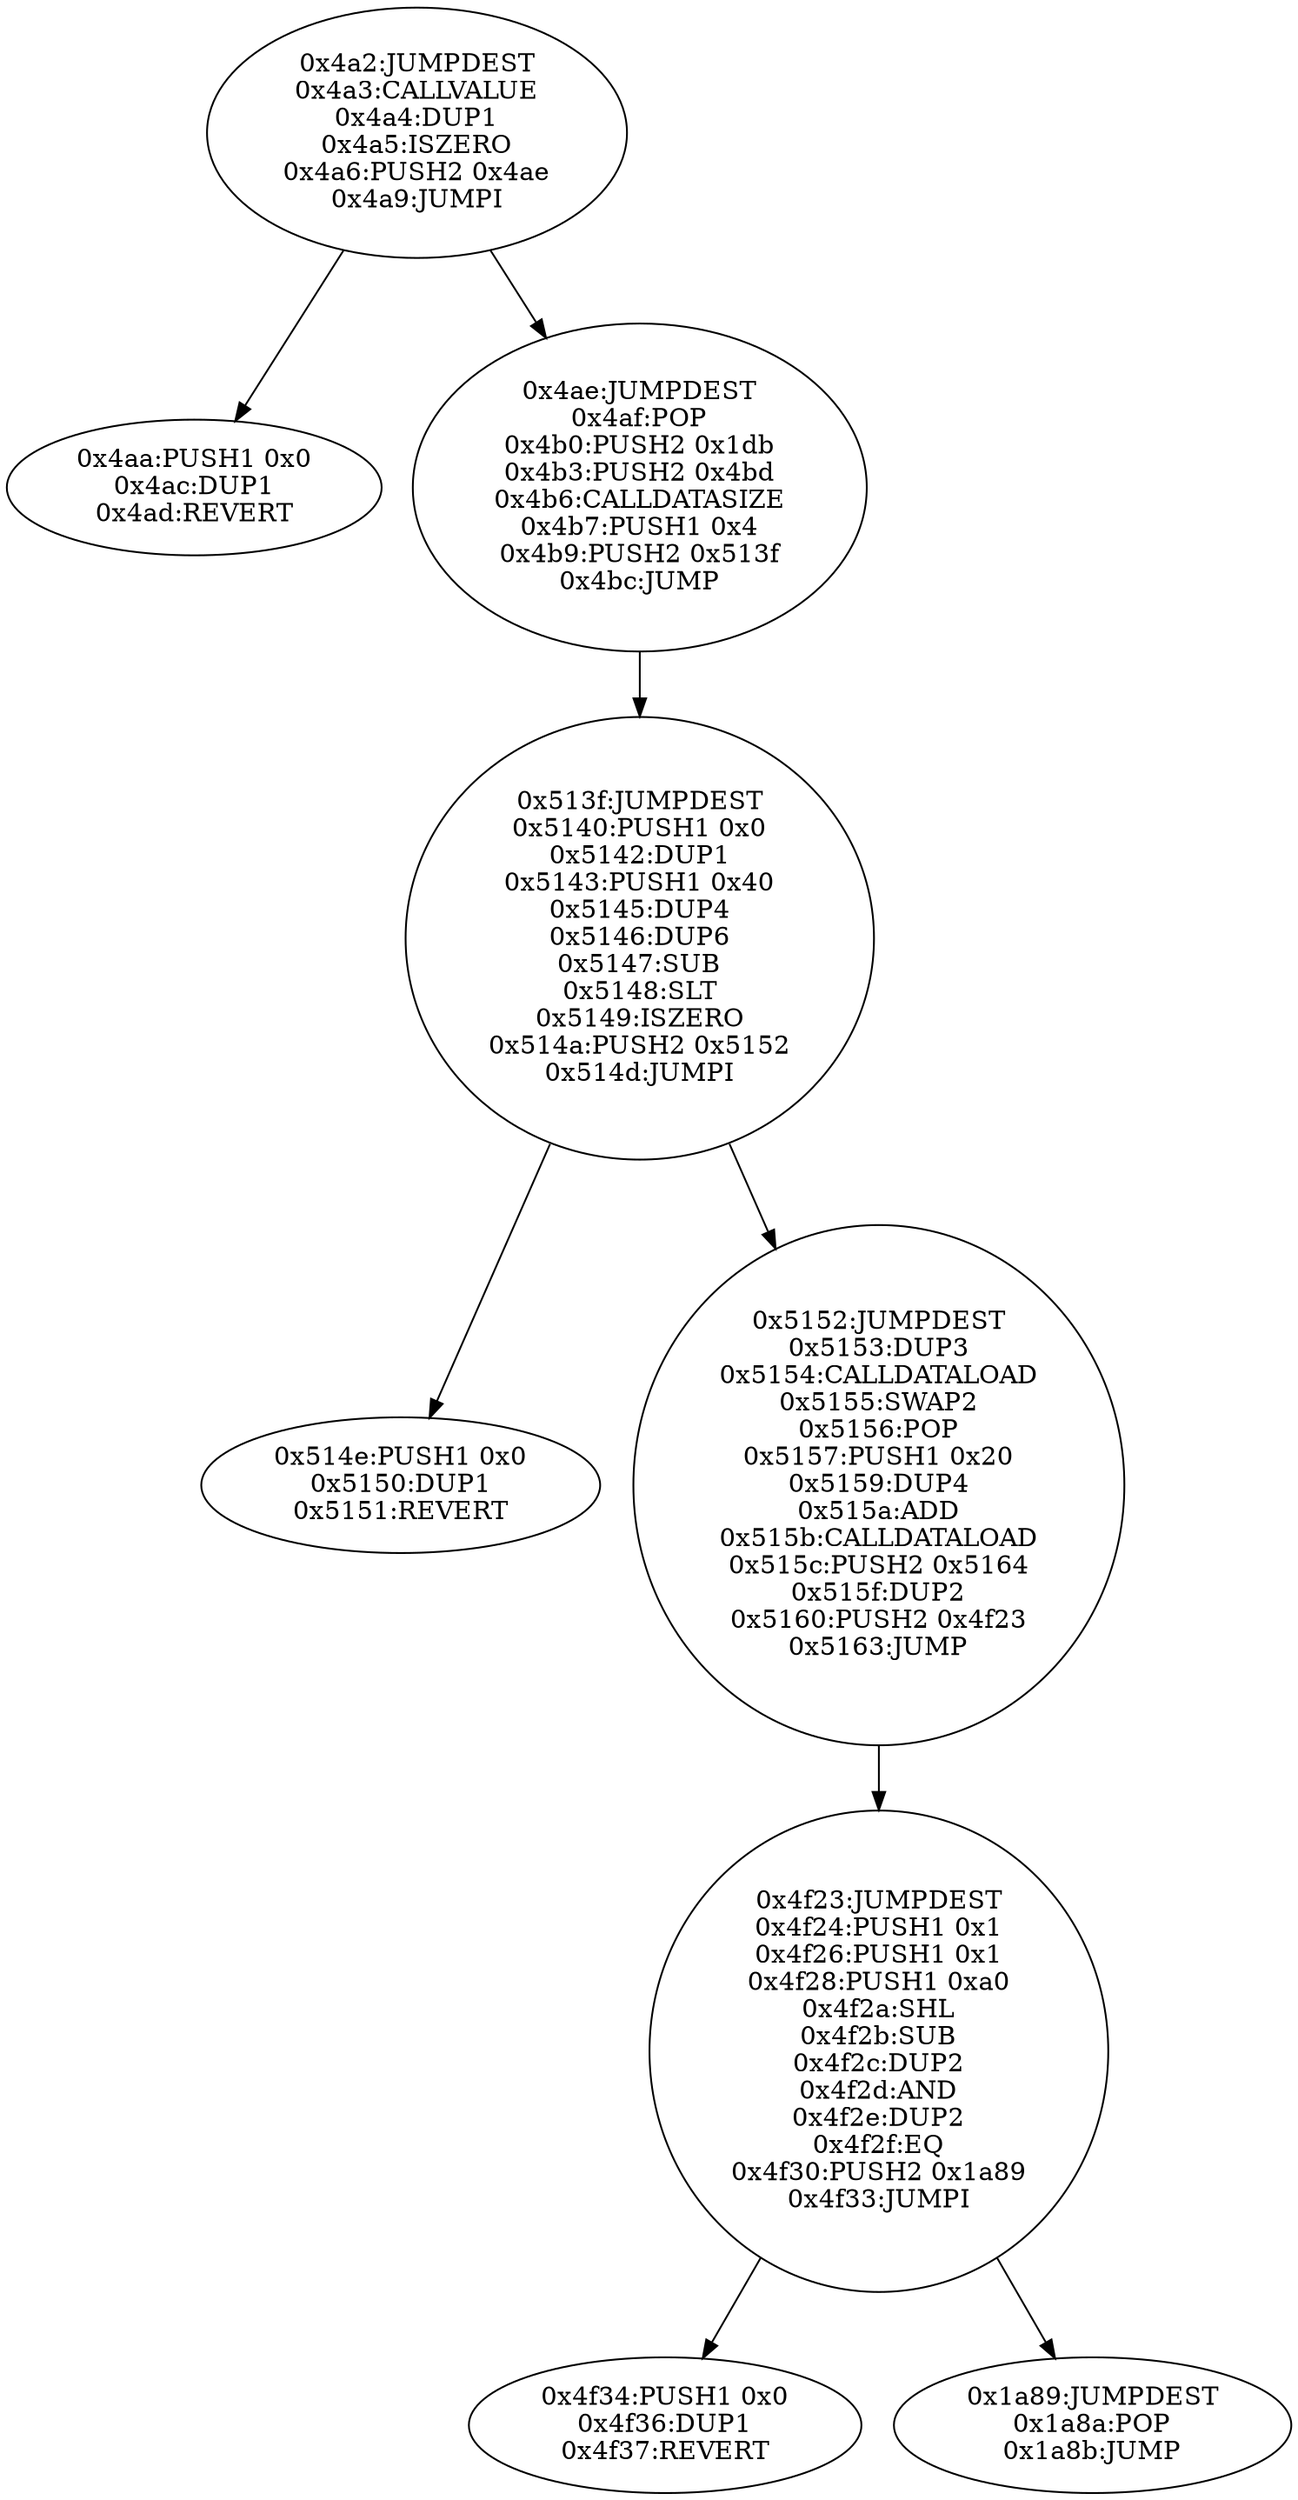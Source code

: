 digraph{
1186[label="0x4a2:JUMPDEST
0x4a3:CALLVALUE
0x4a4:DUP1
0x4a5:ISZERO
0x4a6:PUSH2 0x4ae
0x4a9:JUMPI"]
1186 -> 1194
1186 -> 1198
1194[label="0x4aa:PUSH1 0x0
0x4ac:DUP1
0x4ad:REVERT"]
1198[label="0x4ae:JUMPDEST
0x4af:POP
0x4b0:PUSH2 0x1db
0x4b3:PUSH2 0x4bd
0x4b6:CALLDATASIZE
0x4b7:PUSH1 0x4
0x4b9:PUSH2 0x513f
0x4bc:JUMP"]
1198 -> 20799
20799[label="0x513f:JUMPDEST
0x5140:PUSH1 0x0
0x5142:DUP1
0x5143:PUSH1 0x40
0x5145:DUP4
0x5146:DUP6
0x5147:SUB
0x5148:SLT
0x5149:ISZERO
0x514a:PUSH2 0x5152
0x514d:JUMPI"]
20799 -> 20814
20799 -> 20818
20814[label="0x514e:PUSH1 0x0
0x5150:DUP1
0x5151:REVERT"]
20818[label="0x5152:JUMPDEST
0x5153:DUP3
0x5154:CALLDATALOAD
0x5155:SWAP2
0x5156:POP
0x5157:PUSH1 0x20
0x5159:DUP4
0x515a:ADD
0x515b:CALLDATALOAD
0x515c:PUSH2 0x5164
0x515f:DUP2
0x5160:PUSH2 0x4f23
0x5163:JUMP"]
20818 -> 20259
20259[label="0x4f23:JUMPDEST
0x4f24:PUSH1 0x1
0x4f26:PUSH1 0x1
0x4f28:PUSH1 0xa0
0x4f2a:SHL
0x4f2b:SUB
0x4f2c:DUP2
0x4f2d:AND
0x4f2e:DUP2
0x4f2f:EQ
0x4f30:PUSH2 0x1a89
0x4f33:JUMPI"]
20259 -> 20276
20259 -> 6793
20276[label="0x4f34:PUSH1 0x0
0x4f36:DUP1
0x4f37:REVERT"]
6793[label="0x1a89:JUMPDEST
0x1a8a:POP
0x1a8b:JUMP"]

}
